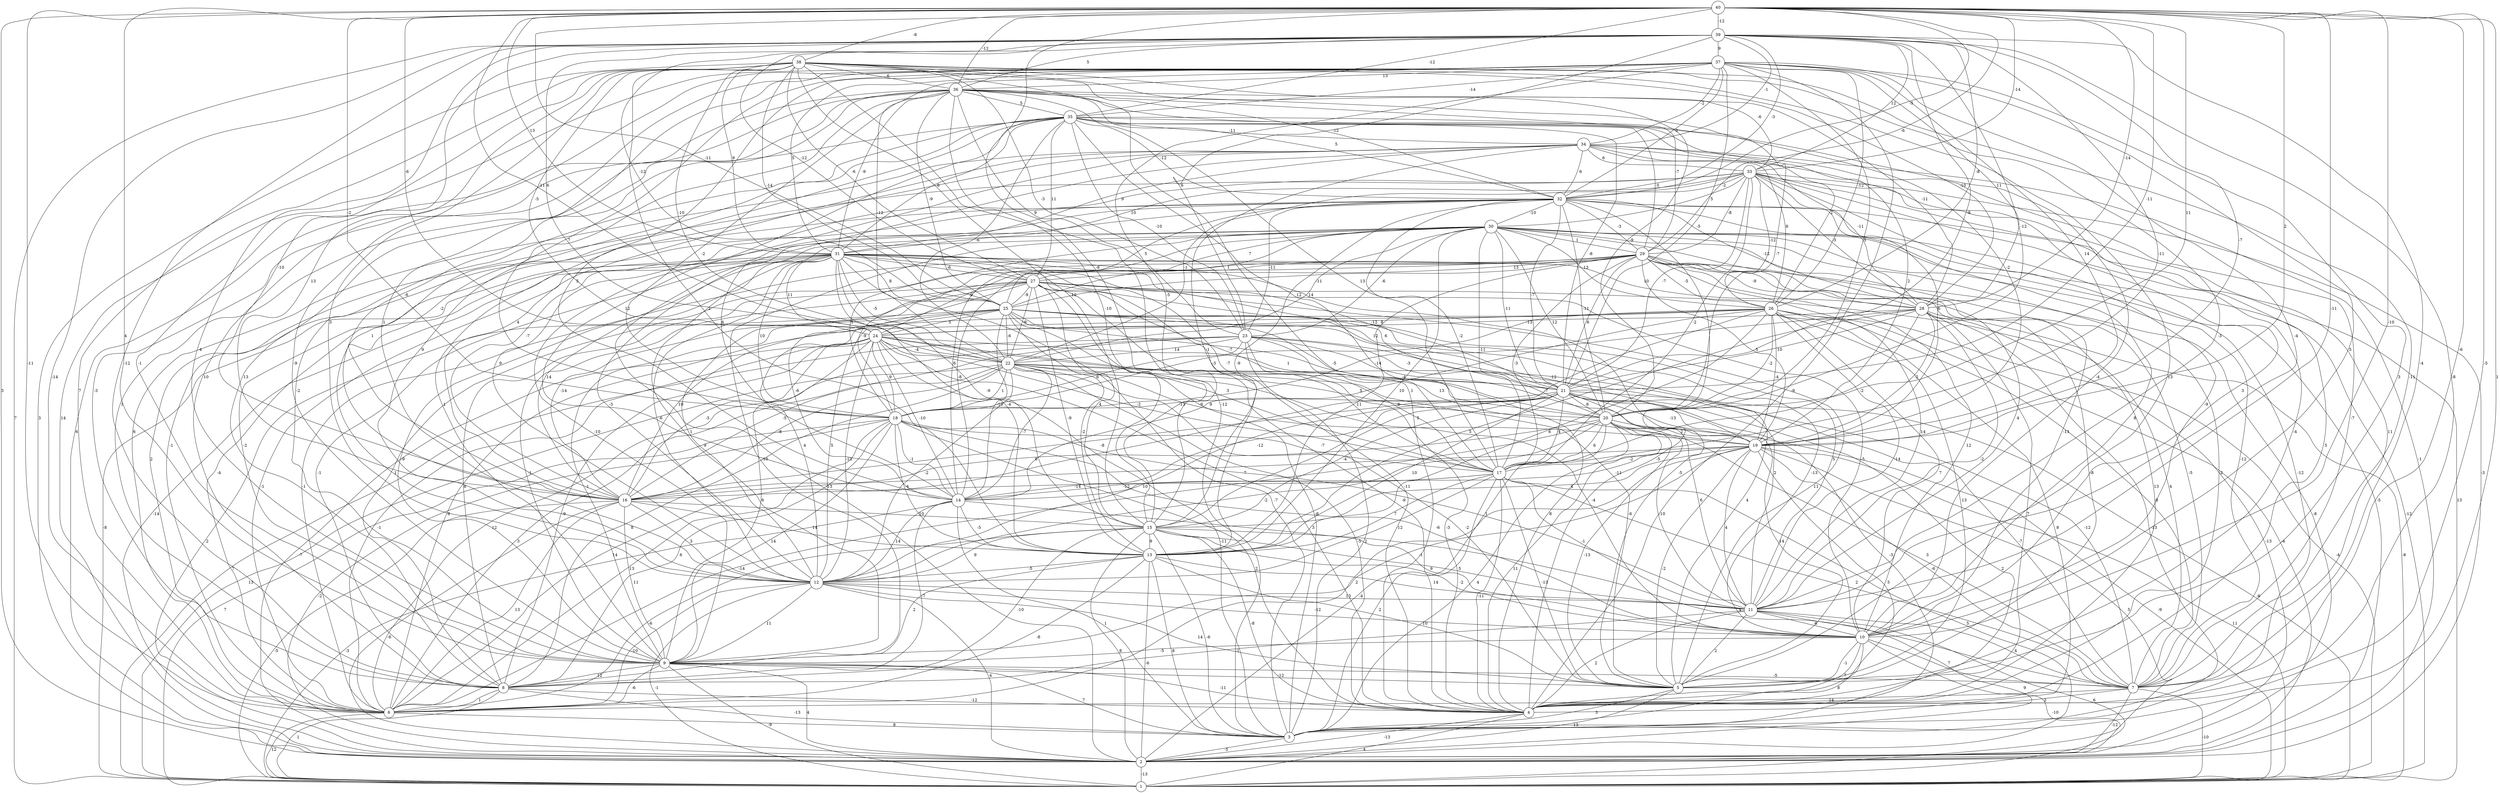 graph { 
	 fontname="Helvetica,Arial,sans-serif" 
	 node [shape = circle]; 
	 40 -- 2 [label = "3"];
	 40 -- 3 [label = "1"];
	 40 -- 4 [label = "-5"];
	 40 -- 6 [label = "-11"];
	 40 -- 7 [label = "-6"];
	 40 -- 9 [label = "4"];
	 40 -- 10 [label = "-10"];
	 40 -- 11 [label = "-11"];
	 40 -- 15 [label = "-8"];
	 40 -- 18 [label = "-2"];
	 40 -- 19 [label = "2"];
	 40 -- 20 [label = "11"];
	 40 -- 21 [label = "-11"];
	 40 -- 22 [label = "-11"];
	 40 -- 24 [label = "-6"];
	 40 -- 25 [label = "-11"];
	 40 -- 28 [label = "-14"];
	 40 -- 29 [label = "-6"];
	 40 -- 31 [label = "13"];
	 40 -- 32 [label = "-5"];
	 40 -- 33 [label = "-14"];
	 40 -- 35 [label = "-12"];
	 40 -- 36 [label = "-12"];
	 40 -- 38 [label = "-8"];
	 40 -- 39 [label = "-12"];
	 39 -- 1 [label = "7"];
	 39 -- 4 [label = "-8"];
	 39 -- 6 [label = "-14"];
	 39 -- 7 [label = "-4"];
	 39 -- 8 [label = "-12"];
	 39 -- 9 [label = "-4"];
	 39 -- 16 [label = "-10"];
	 39 -- 17 [label = "-11"];
	 39 -- 19 [label = "-7"];
	 39 -- 20 [label = "-12"];
	 39 -- 21 [label = "-8"];
	 39 -- 23 [label = "6"];
	 39 -- 24 [label = "6"];
	 39 -- 25 [label = "-12"];
	 39 -- 26 [label = "-8"];
	 39 -- 27 [label = "-12"];
	 39 -- 32 [label = "-3"];
	 39 -- 33 [label = "12"];
	 39 -- 34 [label = "-1"];
	 39 -- 36 [label = "5"];
	 39 -- 37 [label = "9"];
	 38 -- 2 [label = "3"];
	 38 -- 3 [label = "-12"];
	 38 -- 4 [label = "1"];
	 38 -- 5 [label = "13"];
	 38 -- 6 [label = "7"];
	 38 -- 7 [label = "-11"];
	 38 -- 9 [label = "-1"];
	 38 -- 11 [label = "-3"];
	 38 -- 12 [label = "3"];
	 38 -- 13 [label = "2"];
	 38 -- 15 [label = "12"];
	 38 -- 16 [label = "13"];
	 38 -- 20 [label = "-9"];
	 38 -- 22 [label = "-10"];
	 38 -- 23 [label = "-3"];
	 38 -- 24 [label = "-5"];
	 38 -- 25 [label = "-14"];
	 38 -- 27 [label = "-6"];
	 38 -- 28 [label = "-10"];
	 38 -- 31 [label = "9"];
	 38 -- 32 [label = "-12"];
	 38 -- 33 [label = "-6"];
	 38 -- 36 [label = "6"];
	 37 -- 2 [label = "14"];
	 37 -- 4 [label = "-9"];
	 37 -- 5 [label = "3"];
	 37 -- 8 [label = "10"];
	 37 -- 9 [label = "-9"];
	 37 -- 10 [label = "5"];
	 37 -- 11 [label = "-4"];
	 37 -- 12 [label = "1"];
	 37 -- 14 [label = "5"];
	 37 -- 15 [label = "-5"];
	 37 -- 18 [label = "7"];
	 37 -- 19 [label = "14"];
	 37 -- 20 [label = "5"];
	 37 -- 21 [label = "-5"];
	 37 -- 22 [label = "-12"];
	 37 -- 26 [label = "-12"];
	 37 -- 28 [label = "11"];
	 37 -- 31 [label = "5"];
	 37 -- 32 [label = "3"];
	 37 -- 34 [label = "-2"];
	 37 -- 35 [label = "-14"];
	 37 -- 36 [label = "13"];
	 36 -- 2 [label = "6"];
	 36 -- 8 [label = "-3"];
	 36 -- 9 [label = "13"];
	 36 -- 12 [label = "1"];
	 36 -- 15 [label = "-10"];
	 36 -- 16 [label = "-6"];
	 36 -- 17 [label = "13"];
	 36 -- 18 [label = "-2"];
	 36 -- 19 [label = "-2"];
	 36 -- 20 [label = "-7"];
	 36 -- 23 [label = "9"];
	 36 -- 25 [label = "-9"];
	 36 -- 28 [label = "-11"];
	 36 -- 29 [label = "-7"];
	 36 -- 31 [label = "-9"];
	 36 -- 32 [label = "5"];
	 36 -- 35 [label = "5"];
	 35 -- 8 [label = "1"];
	 35 -- 9 [label = "-2"];
	 35 -- 10 [label = "-4"];
	 35 -- 12 [label = "9"];
	 35 -- 14 [label = "12"];
	 35 -- 16 [label = "-2"];
	 35 -- 17 [label = "12"];
	 35 -- 19 [label = "2"];
	 35 -- 21 [label = "-8"];
	 35 -- 22 [label = "-6"];
	 35 -- 23 [label = "-10"];
	 35 -- 26 [label = "2"];
	 35 -- 27 [label = "11"];
	 35 -- 29 [label = "-5"];
	 35 -- 31 [label = "8"];
	 35 -- 32 [label = "-12"];
	 35 -- 34 [label = "-11"];
	 34 -- 2 [label = "-1"];
	 34 -- 6 [label = "6"];
	 34 -- 7 [label = "-7"];
	 34 -- 9 [label = "1"];
	 34 -- 10 [label = "3"];
	 34 -- 12 [label = "9"];
	 34 -- 13 [label = "-1"];
	 34 -- 14 [label = "6"];
	 34 -- 16 [label = "4"];
	 34 -- 26 [label = "8"];
	 34 -- 28 [label = "-11"];
	 34 -- 31 [label = "9"];
	 34 -- 32 [label = "6"];
	 34 -- 33 [label = "6"];
	 33 -- 2 [label = "-3"];
	 33 -- 4 [label = "5"];
	 33 -- 5 [label = "-4"];
	 33 -- 6 [label = "-1"];
	 33 -- 7 [label = "11"];
	 33 -- 10 [label = "-9"];
	 33 -- 16 [label = "-7"];
	 33 -- 17 [label = "-2"];
	 33 -- 19 [label = "6"];
	 33 -- 21 [label = "-7"];
	 33 -- 22 [label = "-1"];
	 33 -- 26 [label = "-12"];
	 33 -- 28 [label = "-3"];
	 33 -- 29 [label = "-8"];
	 33 -- 30 [label = "5"];
	 33 -- 31 [label = "10"];
	 33 -- 32 [label = "-2"];
	 32 -- 1 [label = "13"];
	 32 -- 2 [label = "-13"];
	 32 -- 3 [label = "-12"];
	 32 -- 4 [label = "-5"];
	 32 -- 6 [label = "2"];
	 32 -- 8 [label = "-2"];
	 32 -- 9 [label = "-10"];
	 32 -- 10 [label = "8"];
	 32 -- 15 [label = "-9"];
	 32 -- 17 [label = "-2"];
	 32 -- 20 [label = "-11"];
	 32 -- 21 [label = "-7"];
	 32 -- 23 [label = "-11"];
	 32 -- 25 [label = "5"];
	 32 -- 28 [label = "-12"];
	 32 -- 29 [label = "-3"];
	 32 -- 30 [label = "-10"];
	 31 -- 1 [label = "-8"];
	 31 -- 2 [label = "-14"];
	 31 -- 3 [label = "-7"];
	 31 -- 4 [label = "-11"];
	 31 -- 5 [label = "-5"];
	 31 -- 6 [label = "-1"];
	 31 -- 8 [label = "-1"];
	 31 -- 9 [label = "-9"];
	 31 -- 12 [label = "-6"];
	 31 -- 13 [label = "-4"];
	 31 -- 15 [label = "-9"];
	 31 -- 16 [label = "14"];
	 31 -- 17 [label = "-7"];
	 31 -- 18 [label = "10"];
	 31 -- 20 [label = "6"];
	 31 -- 21 [label = "-12"];
	 31 -- 22 [label = "-5"];
	 31 -- 24 [label = "11"];
	 31 -- 25 [label = "8"];
	 31 -- 27 [label = "-6"];
	 31 -- 28 [label = "10"];
	 30 -- 1 [label = "-12"];
	 30 -- 2 [label = "-5"];
	 30 -- 4 [label = "-2"];
	 30 -- 6 [label = "-4"];
	 30 -- 7 [label = "-12"];
	 30 -- 8 [label = "-10"];
	 30 -- 9 [label = "9"];
	 30 -- 10 [label = "-13"];
	 30 -- 11 [label = "4"];
	 30 -- 12 [label = "-3"];
	 30 -- 13 [label = "10"];
	 30 -- 14 [label = "6"];
	 30 -- 17 [label = "-11"];
	 30 -- 18 [label = "5"];
	 30 -- 20 [label = "12"];
	 30 -- 21 [label = "11"];
	 30 -- 22 [label = "14"];
	 30 -- 23 [label = "-6"];
	 30 -- 25 [label = "1"];
	 30 -- 26 [label = "13"];
	 30 -- 27 [label = "7"];
	 30 -- 29 [label = "1"];
	 29 -- 2 [label = "-8"];
	 29 -- 4 [label = "13"];
	 29 -- 5 [label = "-8"];
	 29 -- 6 [label = "-1"];
	 29 -- 7 [label = "-5"];
	 29 -- 8 [label = "1"];
	 29 -- 10 [label = "12"];
	 29 -- 11 [label = "14"];
	 29 -- 13 [label = "11"];
	 29 -- 14 [label = "-8"];
	 29 -- 17 [label = "-3"];
	 29 -- 18 [label = "-9"];
	 29 -- 19 [label = "5"];
	 29 -- 21 [label = "6"];
	 29 -- 24 [label = "-9"];
	 29 -- 25 [label = "-11"];
	 29 -- 26 [label = "-5"];
	 29 -- 27 [label = "13"];
	 29 -- 28 [label = "-9"];
	 28 -- 1 [label = "-8"];
	 28 -- 2 [label = "-13"];
	 28 -- 3 [label = "-13"];
	 28 -- 4 [label = "7"];
	 28 -- 11 [label = "-2"];
	 28 -- 13 [label = "5"];
	 28 -- 17 [label = "-2"];
	 28 -- 18 [label = "-14"];
	 28 -- 19 [label = "-2"];
	 28 -- 21 [label = "10"];
	 28 -- 24 [label = "-13"];
	 27 -- 3 [label = "-8"];
	 27 -- 4 [label = "-9"];
	 27 -- 5 [label = "11"];
	 27 -- 7 [label = "4"];
	 27 -- 8 [label = "8"];
	 27 -- 9 [label = "-1"];
	 27 -- 10 [label = "-5"];
	 27 -- 12 [label = "1"];
	 27 -- 13 [label = "-9"];
	 27 -- 14 [label = "-6"];
	 27 -- 15 [label = "4"];
	 27 -- 16 [label = "-14"];
	 27 -- 20 [label = "-7"];
	 27 -- 21 [label = "12"];
	 27 -- 22 [label = "-9"];
	 27 -- 25 [label = "-9"];
	 26 -- 1 [label = "-4"];
	 26 -- 2 [label = "-4"];
	 26 -- 3 [label = "8"];
	 26 -- 5 [label = "13"];
	 26 -- 6 [label = "8"];
	 26 -- 7 [label = "-8"];
	 26 -- 10 [label = "7"];
	 26 -- 11 [label = "-14"];
	 26 -- 12 [label = "5"];
	 26 -- 13 [label = "6"];
	 26 -- 14 [label = "9"];
	 26 -- 15 [label = "5"];
	 26 -- 18 [label = "-3"];
	 26 -- 19 [label = "-4"];
	 26 -- 20 [label = "-2"];
	 26 -- 24 [label = "8"];
	 25 -- 2 [label = "2"];
	 25 -- 4 [label = "8"];
	 25 -- 5 [label = "4"];
	 25 -- 9 [label = "-1"];
	 25 -- 10 [label = "-13"];
	 25 -- 11 [label = "5"];
	 25 -- 12 [label = "4"];
	 25 -- 13 [label = "-2"];
	 25 -- 14 [label = "-10"];
	 25 -- 16 [label = "10"];
	 25 -- 17 [label = "3"];
	 25 -- 19 [label = "-12"];
	 25 -- 20 [label = "-5"];
	 25 -- 22 [label = "-6"];
	 25 -- 24 [label = "5"];
	 24 -- 2 [label = "-7"];
	 24 -- 3 [label = "-11"];
	 24 -- 4 [label = "3"];
	 24 -- 5 [label = "-6"];
	 24 -- 6 [label = "-1"];
	 24 -- 8 [label = "-9"];
	 24 -- 9 [label = "6"];
	 24 -- 12 [label = "-13"];
	 24 -- 14 [label = "-10"];
	 24 -- 16 [label = "-3"];
	 24 -- 17 [label = "-2"];
	 24 -- 18 [label = "9"];
	 24 -- 19 [label = "13"];
	 24 -- 21 [label = "1"];
	 24 -- 22 [label = "-4"];
	 23 -- 1 [label = "7"];
	 23 -- 3 [label = "2"];
	 23 -- 4 [label = "-3"];
	 23 -- 6 [label = "12"];
	 23 -- 11 [label = "2"];
	 23 -- 16 [label = "-5"];
	 23 -- 17 [label = "8"];
	 23 -- 18 [label = "6"];
	 23 -- 19 [label = "-7"];
	 23 -- 21 [label = "-3"];
	 23 -- 22 [label = "14"];
	 22 -- 1 [label = "13"];
	 22 -- 4 [label = "-5"];
	 22 -- 5 [label = "-2"];
	 22 -- 6 [label = "3"];
	 22 -- 7 [label = "-12"];
	 22 -- 8 [label = "8"];
	 22 -- 10 [label = "-4"];
	 22 -- 12 [label = "-2"];
	 22 -- 14 [label = "-7"];
	 22 -- 16 [label = "-8"];
	 22 -- 18 [label = "1"];
	 22 -- 19 [label = "-9"];
	 22 -- 20 [label = "5"];
	 22 -- 21 [label = "-4"];
	 21 -- 1 [label = "-6"];
	 21 -- 3 [label = "2"];
	 21 -- 4 [label = "-3"];
	 21 -- 5 [label = "14"];
	 21 -- 6 [label = "14"];
	 21 -- 7 [label = "-7"];
	 21 -- 11 [label = "6"];
	 21 -- 12 [label = "10"];
	 21 -- 13 [label = "10"];
	 21 -- 14 [label = "-12"];
	 21 -- 15 [label = "-4"];
	 21 -- 16 [label = "-8"];
	 21 -- 17 [label = "4"];
	 21 -- 18 [label = "-13"];
	 21 -- 19 [label = "-13"];
	 21 -- 20 [label = "8"];
	 20 -- 1 [label = "-9"];
	 20 -- 2 [label = "-4"];
	 20 -- 3 [label = "4"];
	 20 -- 4 [label = "11"];
	 20 -- 5 [label = "-13"];
	 20 -- 6 [label = "-14"];
	 20 -- 7 [label = "3"];
	 20 -- 11 [label = "-10"];
	 20 -- 12 [label = "-2"];
	 20 -- 16 [label = "6"];
	 20 -- 17 [label = "6"];
	 20 -- 19 [label = "2"];
	 19 -- 1 [label = "11"];
	 19 -- 2 [label = "5"];
	 19 -- 4 [label = "5"];
	 19 -- 5 [label = "-2"];
	 19 -- 6 [label = "2"];
	 19 -- 7 [label = "-6"];
	 19 -- 9 [label = "-1"];
	 19 -- 11 [label = "4"];
	 19 -- 14 [label = "-11"];
	 19 -- 15 [label = "4"];
	 19 -- 16 [label = "7"];
	 19 -- 17 [label = "-2"];
	 18 -- 1 [label = "7"];
	 18 -- 2 [label = "-2"];
	 18 -- 4 [label = "2"];
	 18 -- 6 [label = "13"];
	 18 -- 8 [label = "6"];
	 18 -- 9 [label = "14"];
	 18 -- 10 [label = "-6"];
	 18 -- 11 [label = "1"];
	 18 -- 13 [label = "-4"];
	 18 -- 14 [label = "-1"];
	 18 -- 17 [label = "-7"];
	 17 -- 2 [label = "5"];
	 17 -- 3 [label = "2"];
	 17 -- 4 [label = "-11"];
	 17 -- 5 [label = "-13"];
	 17 -- 7 [label = "2"];
	 17 -- 11 [label = "-1"];
	 17 -- 12 [label = "-12"];
	 17 -- 13 [label = "7"];
	 17 -- 14 [label = "-12"];
	 17 -- 16 [label = "-14"];
	 16 -- 1 [label = "-5"];
	 16 -- 2 [label = "-6"];
	 16 -- 6 [label = "13"];
	 16 -- 9 [label = "11"];
	 16 -- 12 [label = "3"];
	 16 -- 13 [label = "14"];
	 16 -- 15 [label = "10"];
	 15 -- 2 [label = "8"];
	 15 -- 3 [label = "-6"];
	 15 -- 4 [label = "-8"];
	 15 -- 6 [label = "-6"];
	 15 -- 7 [label = "4"];
	 15 -- 8 [label = "-10"];
	 15 -- 10 [label = "-2"];
	 15 -- 11 [label = "5"];
	 15 -- 12 [label = "9"];
	 15 -- 13 [label = "9"];
	 14 -- 1 [label = "-3"];
	 14 -- 3 [label = "1"];
	 14 -- 8 [label = "-7"];
	 14 -- 10 [label = "9"];
	 14 -- 12 [label = "14"];
	 14 -- 13 [label = "-5"];
	 13 -- 2 [label = "-6"];
	 13 -- 3 [label = "8"];
	 13 -- 5 [label = "10"];
	 13 -- 6 [label = "-8"];
	 13 -- 9 [label = "2"];
	 13 -- 11 [label = "14"];
	 13 -- 12 [label = "-5"];
	 12 -- 1 [label = "-1"];
	 12 -- 2 [label = "4"];
	 12 -- 5 [label = "14"];
	 12 -- 6 [label = "-10"];
	 12 -- 9 [label = "11"];
	 12 -- 10 [label = "-12"];
	 12 -- 11 [label = "13"];
	 11 -- 1 [label = "6"];
	 11 -- 2 [label = "9"];
	 11 -- 4 [label = "2"];
	 11 -- 5 [label = "2"];
	 11 -- 7 [label = "4"];
	 11 -- 8 [label = "-1"];
	 11 -- 10 [label = "-6"];
	 10 -- 1 [label = "-10"];
	 10 -- 3 [label = "8"];
	 10 -- 4 [label = "7"];
	 10 -- 5 [label = "-1"];
	 10 -- 7 [label = "7"];
	 10 -- 9 [label = "-5"];
	 9 -- 1 [label = "-9"];
	 9 -- 2 [label = "4"];
	 9 -- 3 [label = "7"];
	 9 -- 4 [label = "-11"];
	 9 -- 5 [label = "-12"];
	 9 -- 6 [label = "-6"];
	 9 -- 7 [label = "-5"];
	 9 -- 8 [label = "12"];
	 8 -- 1 [label = "1"];
	 8 -- 3 [label = "-13"];
	 8 -- 4 [label = "-12"];
	 8 -- 6 [label = "1"];
	 7 -- 1 [label = "-10"];
	 7 -- 2 [label = "-12"];
	 7 -- 4 [label = "2"];
	 7 -- 6 [label = "14"];
	 6 -- 1 [label = "12"];
	 6 -- 3 [label = "8"];
	 5 -- 2 [label = "-13"];
	 5 -- 3 [label = "3"];
	 4 -- 1 [label = "4"];
	 4 -- 2 [label = "-13"];
	 3 -- 2 [label = "-5"];
	 2 -- 1 [label = "-13"];
	 1;
	 2;
	 3;
	 4;
	 5;
	 6;
	 7;
	 8;
	 9;
	 10;
	 11;
	 12;
	 13;
	 14;
	 15;
	 16;
	 17;
	 18;
	 19;
	 20;
	 21;
	 22;
	 23;
	 24;
	 25;
	 26;
	 27;
	 28;
	 29;
	 30;
	 31;
	 32;
	 33;
	 34;
	 35;
	 36;
	 37;
	 38;
	 39;
	 40;
}
